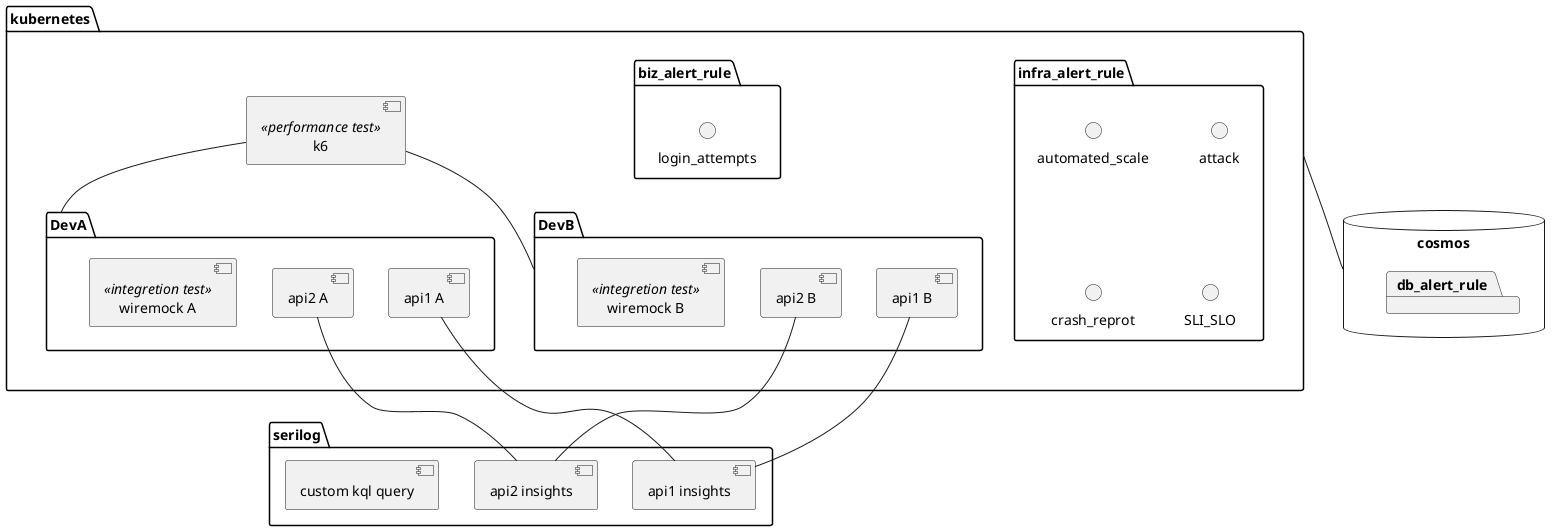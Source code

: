 @startuml
package kubernetes {
    [k6] <<performance test>>
    package DevA {
        [api1 A]
        [api2 A]
        [wiremock A] <<integretion test>>
    }
    [k6]-d-DevA

    package DevB {
        [api1 B]
        [api2 B]
        [wiremock B] <<integretion test>>
    }
    [k6]-d-DevB

    package infra_alert_rule {
        () automated_scale
        () attack
        () crash_reprot
        () SLI_SLO
    }
    package biz_alert_rule {
        () login_attempts
    }
}

package serilog {
    [api1 insights]
    [api2 insights]
    [custom kql query]

    [api1 A]-d-[api1 insights]
    [api1 B]-d-[api1 insights]
    [api2 A]-d-[api2 insights]
    [api2 B]-d-[api2 insights]
}

database cosmos {
    package db_alert_rule {

    }
}
kubernetes-d-cosmos
@enduml